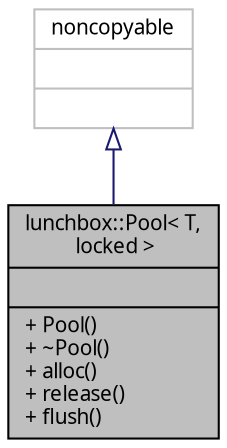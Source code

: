 digraph "lunchbox::Pool&lt; T, locked &gt;"
{
  edge [fontname="Sans",fontsize="10",labelfontname="Sans",labelfontsize="10"];
  node [fontname="Sans",fontsize="10",shape=record];
  Node1 [label="{lunchbox::Pool\< T,\l locked \>\n||+ Pool()\l+ ~Pool()\l+ alloc()\l+ release()\l+ flush()\l}",height=0.2,width=0.4,color="black", fillcolor="grey75", style="filled" fontcolor="black"];
  Node2 -> Node1 [dir="back",color="midnightblue",fontsize="10",style="solid",arrowtail="onormal",fontname="Sans"];
  Node2 [label="{noncopyable\n||}",height=0.2,width=0.4,color="grey75", fillcolor="white", style="filled"];
}
